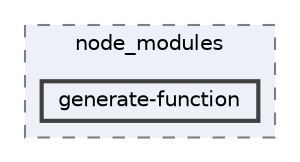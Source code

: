 digraph "generate-function"
{
 // INTERACTIVE_SVG=YES
 // LATEX_PDF_SIZE
  bgcolor="transparent";
  edge [fontname=Helvetica,fontsize=10,labelfontname=Helvetica,labelfontsize=10];
  node [fontname=Helvetica,fontsize=10,shape=box,height=0.2,width=0.4];
  compound=true
  subgraph clusterdir_a7123d6b295578c61fe01482133a4996 {
    graph [ bgcolor="#edf0f7", pencolor="grey50", label="node_modules", fontname=Helvetica,fontsize=10 style="filled,dashed", URL="dir_a7123d6b295578c61fe01482133a4996.html",tooltip=""]
  dir_026b0f0b7da7543473579c05e4ad7263 [label="generate-function", fillcolor="#edf0f7", color="grey25", style="filled,bold", URL="dir_026b0f0b7da7543473579c05e4ad7263.html",tooltip=""];
  }
}
